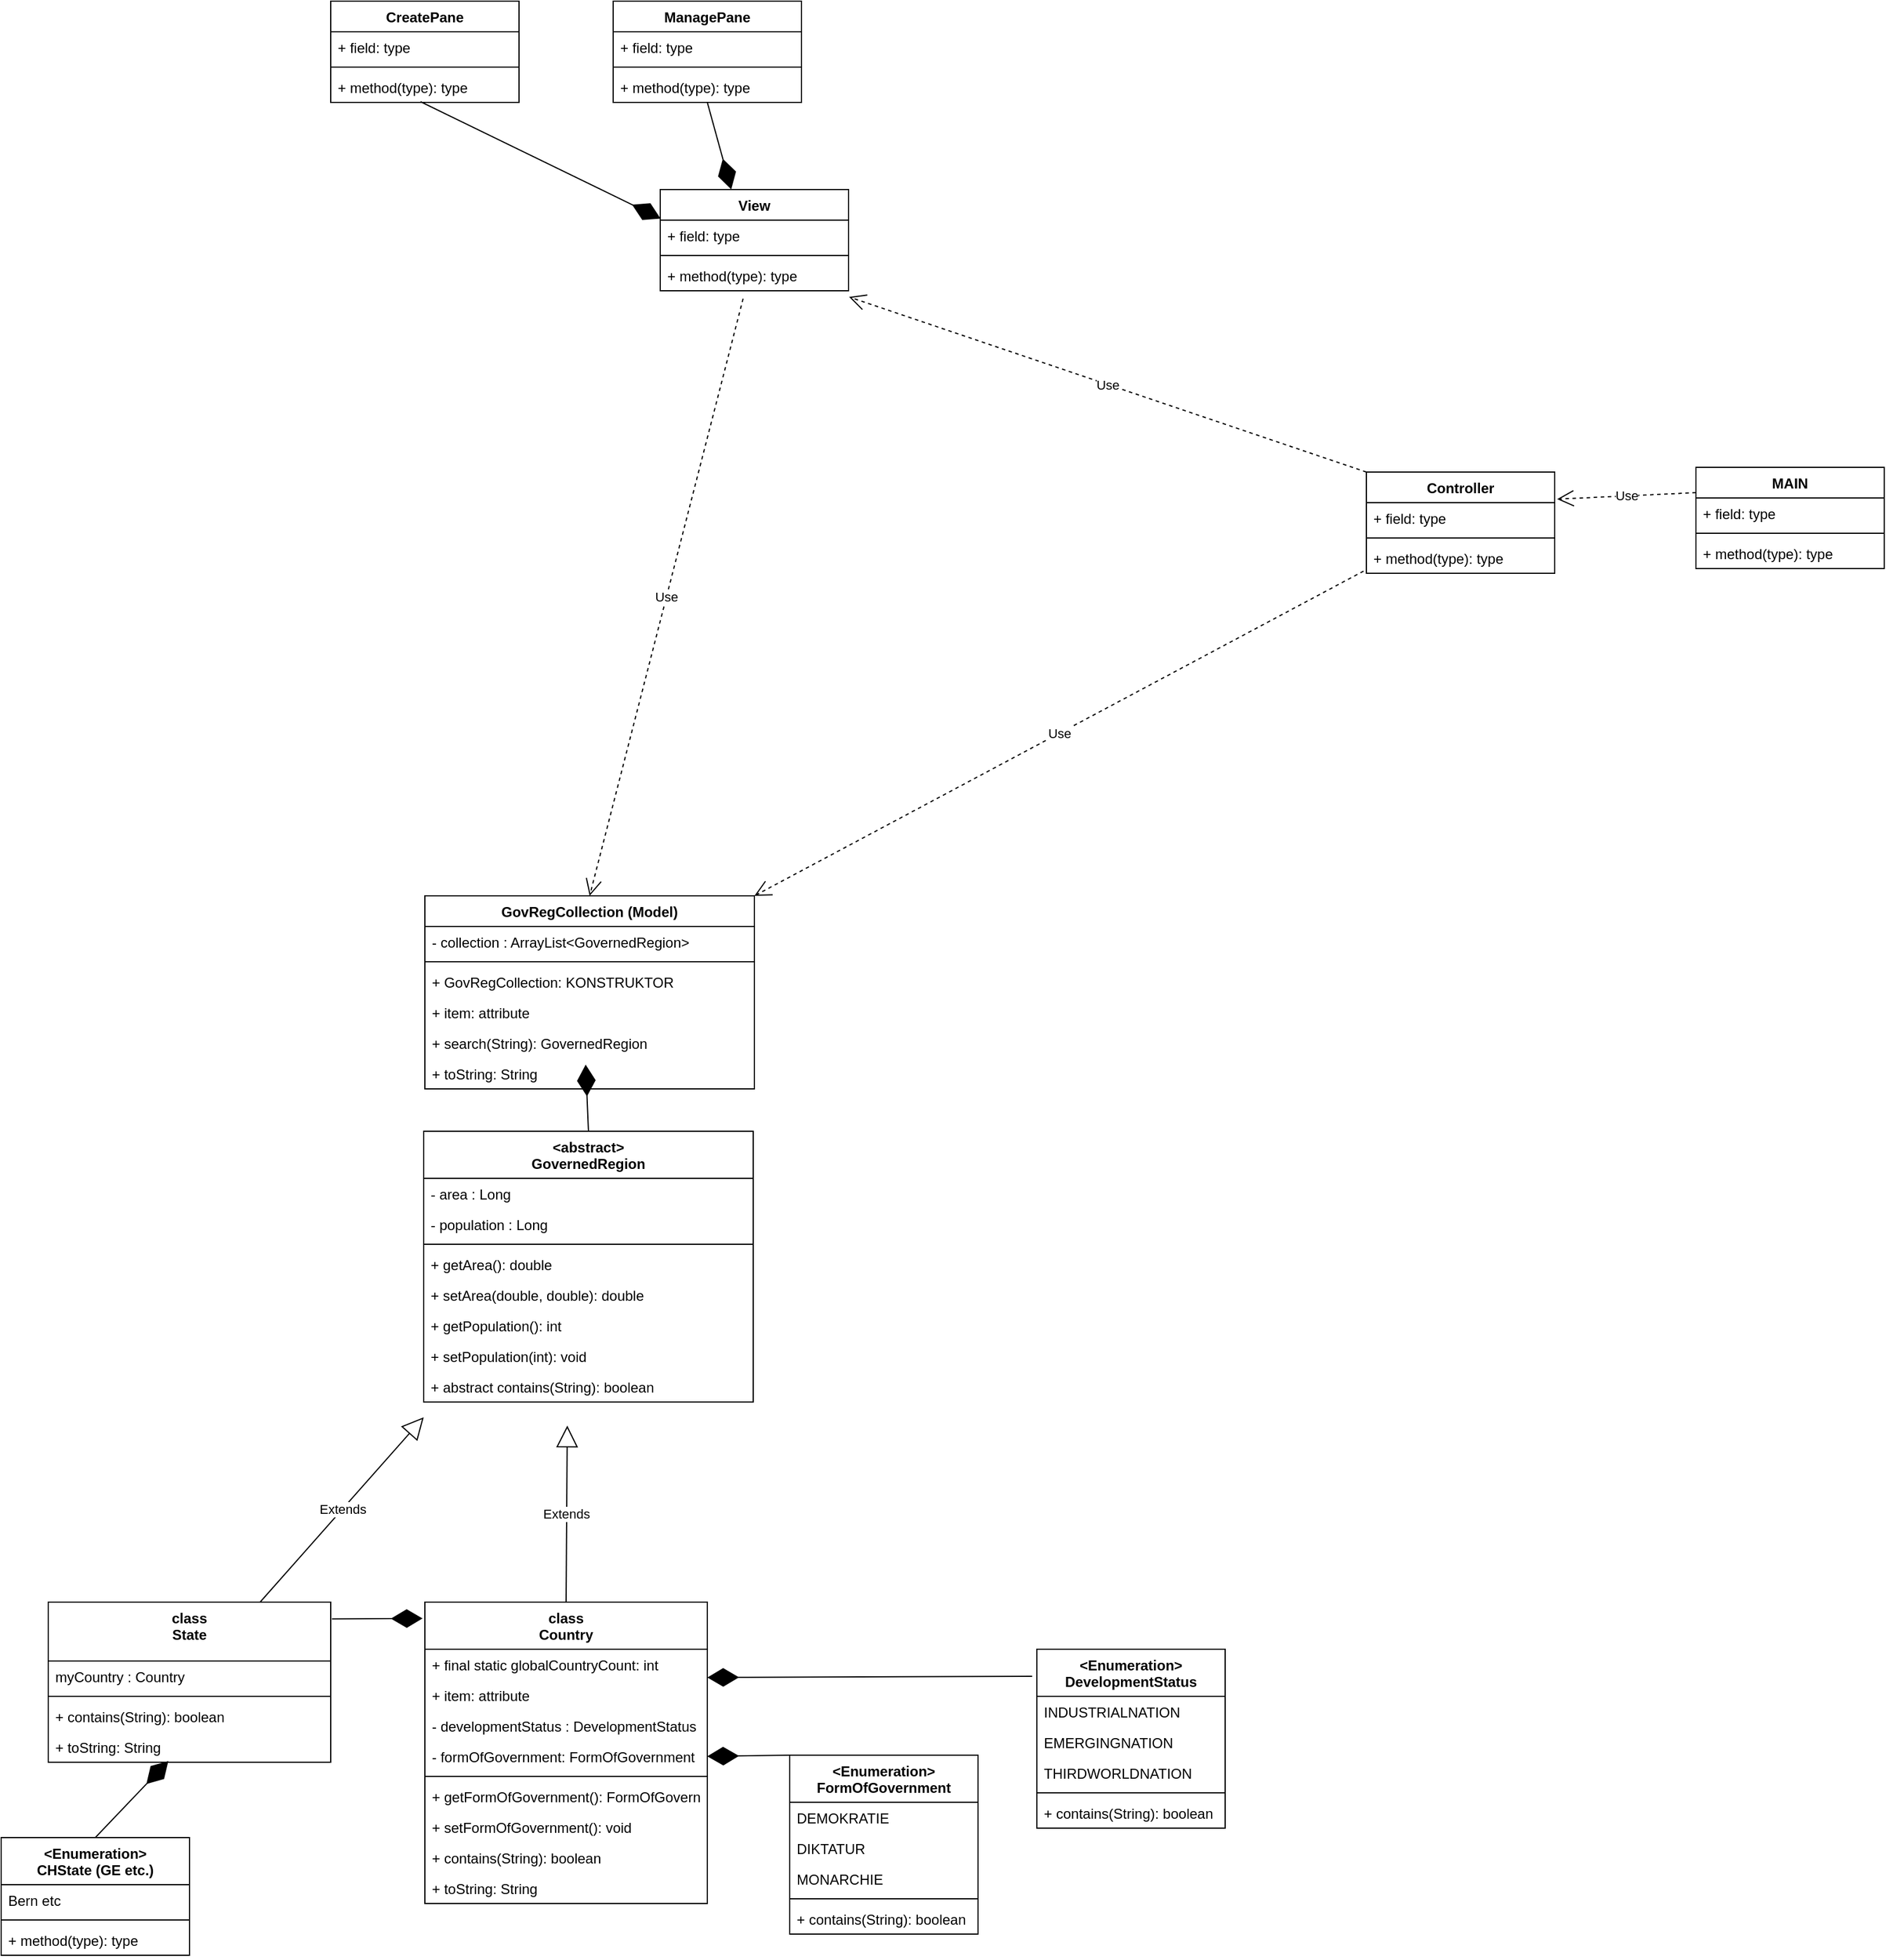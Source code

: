 <mxfile version="13.7.9" type="device" pages="2"><diagram id="H8OcEpr4eDoZcg1kyvLz" name="Page-1"><mxGraphModel dx="3555" dy="3224" grid="1" gridSize="10" guides="1" tooltips="1" connect="1" arrows="1" fold="1" page="1" pageScale="1" pageWidth="827" pageHeight="1169" math="0" shadow="0"><root><mxCell id="0"/><mxCell id="1" parent="0"/><mxCell id="SK5qnF1IGo1dJ5Q3ZzqB-13" value="" style="endArrow=diamondThin;endFill=1;endSize=24;html=1;exitX=0;exitY=0;exitDx=0;exitDy=0;entryX=1;entryY=0.5;entryDx=0;entryDy=0;" parent="1" source="SK5qnF1IGo1dJ5Q3ZzqB-9" target="SK5qnF1IGo1dJ5Q3ZzqB-22" edge="1"><mxGeometry width="160" relative="1" as="geometry"><mxPoint x="319" y="63" as="sourcePoint"/><mxPoint x="398" y="61" as="targetPoint"/></mxGeometry></mxCell><mxCell id="SK5qnF1IGo1dJ5Q3ZzqB-29" value="" style="endArrow=diamondThin;endFill=1;endSize=24;html=1;exitX=1.004;exitY=0.105;exitDx=0;exitDy=0;exitPerimeter=0;entryX=-0.008;entryY=0.054;entryDx=0;entryDy=0;entryPerimeter=0;" parent="1" source="SK5qnF1IGo1dJ5Q3ZzqB-30" target="SK5qnF1IGo1dJ5Q3ZzqB-24" edge="1"><mxGeometry width="160" relative="1" as="geometry"><mxPoint x="279" y="590" as="sourcePoint"/><mxPoint x="397" y="450" as="targetPoint"/></mxGeometry></mxCell><mxCell id="qWM3okM2QRYmUSOvXpsV-7" value="" style="endArrow=diamondThin;endFill=1;endSize=24;html=1;exitX=-0.025;exitY=0.151;exitDx=0;exitDy=0;exitPerimeter=0;entryX=1;entryY=0.25;entryDx=0;entryDy=0;" parent="1" source="qWM3okM2QRYmUSOvXpsV-1" target="SK5qnF1IGo1dJ5Q3ZzqB-24" edge="1"><mxGeometry width="160" relative="1" as="geometry"><mxPoint x="330.6" y="69.76" as="sourcePoint"/><mxPoint x="408" y="71" as="targetPoint"/></mxGeometry></mxCell><mxCell id="qWM3okM2QRYmUSOvXpsV-14" value="GovRegCollection (Model)" style="swimlane;fontStyle=1;align=center;verticalAlign=top;childLayout=stackLayout;horizontal=1;startSize=26;horizontalStack=0;resizeParent=1;resizeParentMax=0;resizeLast=0;collapsible=1;marginBottom=0;" parent="1" vertex="1"><mxGeometry x="400" y="-160" width="280" height="164" as="geometry"/></mxCell><mxCell id="qWM3okM2QRYmUSOvXpsV-15" value="- collection : ArrayList&lt;GovernedRegion&gt;" style="text;strokeColor=none;fillColor=none;align=left;verticalAlign=top;spacingLeft=4;spacingRight=4;overflow=hidden;rotatable=0;points=[[0,0.5],[1,0.5]];portConstraint=eastwest;" parent="qWM3okM2QRYmUSOvXpsV-14" vertex="1"><mxGeometry y="26" width="280" height="26" as="geometry"/></mxCell><mxCell id="qWM3okM2QRYmUSOvXpsV-16" value="" style="line;strokeWidth=1;fillColor=none;align=left;verticalAlign=middle;spacingTop=-1;spacingLeft=3;spacingRight=3;rotatable=0;labelPosition=right;points=[];portConstraint=eastwest;" parent="qWM3okM2QRYmUSOvXpsV-14" vertex="1"><mxGeometry y="52" width="280" height="8" as="geometry"/></mxCell><mxCell id="kvh-QVBoy5xvpqhIQnEI-4" value="+ GovRegCollection: KONSTRUKTOR" style="text;strokeColor=none;fillColor=none;align=left;verticalAlign=top;spacingLeft=4;spacingRight=4;overflow=hidden;rotatable=0;points=[[0,0.5],[1,0.5]];portConstraint=eastwest;" parent="qWM3okM2QRYmUSOvXpsV-14" vertex="1"><mxGeometry y="60" width="280" height="26" as="geometry"/></mxCell><mxCell id="kvh-QVBoy5xvpqhIQnEI-3" value="+ item: attribute" style="text;strokeColor=none;fillColor=none;align=left;verticalAlign=top;spacingLeft=4;spacingRight=4;overflow=hidden;rotatable=0;points=[[0,0.5],[1,0.5]];portConstraint=eastwest;" parent="qWM3okM2QRYmUSOvXpsV-14" vertex="1"><mxGeometry y="86" width="280" height="26" as="geometry"/></mxCell><mxCell id="qWM3okM2QRYmUSOvXpsV-17" value="+ search(String): GovernedRegion" style="text;strokeColor=none;fillColor=none;align=left;verticalAlign=top;spacingLeft=4;spacingRight=4;overflow=hidden;rotatable=0;points=[[0,0.5],[1,0.5]];portConstraint=eastwest;" parent="qWM3okM2QRYmUSOvXpsV-14" vertex="1"><mxGeometry y="112" width="280" height="26" as="geometry"/></mxCell><mxCell id="kvh-QVBoy5xvpqhIQnEI-2" value="+ toString: String" style="text;strokeColor=none;fillColor=none;align=left;verticalAlign=top;spacingLeft=4;spacingRight=4;overflow=hidden;rotatable=0;points=[[0,0.5],[1,0.5]];portConstraint=eastwest;" parent="qWM3okM2QRYmUSOvXpsV-14" vertex="1"><mxGeometry y="138" width="280" height="26" as="geometry"/></mxCell><mxCell id="qWM3okM2QRYmUSOvXpsV-19" value="Controller" style="swimlane;fontStyle=1;align=center;verticalAlign=top;childLayout=stackLayout;horizontal=1;startSize=26;horizontalStack=0;resizeParent=1;resizeParentMax=0;resizeLast=0;collapsible=1;marginBottom=0;" parent="1" vertex="1"><mxGeometry x="1200" y="-520" width="160" height="86" as="geometry"/></mxCell><mxCell id="qWM3okM2QRYmUSOvXpsV-20" value="+ field: type" style="text;strokeColor=none;fillColor=none;align=left;verticalAlign=top;spacingLeft=4;spacingRight=4;overflow=hidden;rotatable=0;points=[[0,0.5],[1,0.5]];portConstraint=eastwest;" parent="qWM3okM2QRYmUSOvXpsV-19" vertex="1"><mxGeometry y="26" width="160" height="26" as="geometry"/></mxCell><mxCell id="qWM3okM2QRYmUSOvXpsV-21" value="" style="line;strokeWidth=1;fillColor=none;align=left;verticalAlign=middle;spacingTop=-1;spacingLeft=3;spacingRight=3;rotatable=0;labelPosition=right;points=[];portConstraint=eastwest;" parent="qWM3okM2QRYmUSOvXpsV-19" vertex="1"><mxGeometry y="52" width="160" height="8" as="geometry"/></mxCell><mxCell id="qWM3okM2QRYmUSOvXpsV-22" value="+ method(type): type" style="text;strokeColor=none;fillColor=none;align=left;verticalAlign=top;spacingLeft=4;spacingRight=4;overflow=hidden;rotatable=0;points=[[0,0.5],[1,0.5]];portConstraint=eastwest;" parent="qWM3okM2QRYmUSOvXpsV-19" vertex="1"><mxGeometry y="60" width="160" height="26" as="geometry"/></mxCell><mxCell id="qWM3okM2QRYmUSOvXpsV-23" value="View" style="swimlane;fontStyle=1;align=center;verticalAlign=top;childLayout=stackLayout;horizontal=1;startSize=26;horizontalStack=0;resizeParent=1;resizeParentMax=0;resizeLast=0;collapsible=1;marginBottom=0;" parent="1" vertex="1"><mxGeometry x="600" y="-760" width="160" height="86" as="geometry"/></mxCell><mxCell id="qWM3okM2QRYmUSOvXpsV-24" value="+ field: type" style="text;strokeColor=none;fillColor=none;align=left;verticalAlign=top;spacingLeft=4;spacingRight=4;overflow=hidden;rotatable=0;points=[[0,0.5],[1,0.5]];portConstraint=eastwest;" parent="qWM3okM2QRYmUSOvXpsV-23" vertex="1"><mxGeometry y="26" width="160" height="26" as="geometry"/></mxCell><mxCell id="qWM3okM2QRYmUSOvXpsV-25" value="" style="line;strokeWidth=1;fillColor=none;align=left;verticalAlign=middle;spacingTop=-1;spacingLeft=3;spacingRight=3;rotatable=0;labelPosition=right;points=[];portConstraint=eastwest;" parent="qWM3okM2QRYmUSOvXpsV-23" vertex="1"><mxGeometry y="52" width="160" height="8" as="geometry"/></mxCell><mxCell id="qWM3okM2QRYmUSOvXpsV-26" value="+ method(type): type" style="text;strokeColor=none;fillColor=none;align=left;verticalAlign=top;spacingLeft=4;spacingRight=4;overflow=hidden;rotatable=0;points=[[0,0.5],[1,0.5]];portConstraint=eastwest;" parent="qWM3okM2QRYmUSOvXpsV-23" vertex="1"><mxGeometry y="60" width="160" height="26" as="geometry"/></mxCell><mxCell id="qWM3okM2QRYmUSOvXpsV-27" value="CreatePane" style="swimlane;fontStyle=1;align=center;verticalAlign=top;childLayout=stackLayout;horizontal=1;startSize=26;horizontalStack=0;resizeParent=1;resizeParentMax=0;resizeLast=0;collapsible=1;marginBottom=0;" parent="1" vertex="1"><mxGeometry x="320" y="-920" width="160" height="86" as="geometry"/></mxCell><mxCell id="qWM3okM2QRYmUSOvXpsV-28" value="+ field: type" style="text;strokeColor=none;fillColor=none;align=left;verticalAlign=top;spacingLeft=4;spacingRight=4;overflow=hidden;rotatable=0;points=[[0,0.5],[1,0.5]];portConstraint=eastwest;" parent="qWM3okM2QRYmUSOvXpsV-27" vertex="1"><mxGeometry y="26" width="160" height="26" as="geometry"/></mxCell><mxCell id="qWM3okM2QRYmUSOvXpsV-29" value="" style="line;strokeWidth=1;fillColor=none;align=left;verticalAlign=middle;spacingTop=-1;spacingLeft=3;spacingRight=3;rotatable=0;labelPosition=right;points=[];portConstraint=eastwest;" parent="qWM3okM2QRYmUSOvXpsV-27" vertex="1"><mxGeometry y="52" width="160" height="8" as="geometry"/></mxCell><mxCell id="qWM3okM2QRYmUSOvXpsV-30" value="+ method(type): type" style="text;strokeColor=none;fillColor=none;align=left;verticalAlign=top;spacingLeft=4;spacingRight=4;overflow=hidden;rotatable=0;points=[[0,0.5],[1,0.5]];portConstraint=eastwest;" parent="qWM3okM2QRYmUSOvXpsV-27" vertex="1"><mxGeometry y="60" width="160" height="26" as="geometry"/></mxCell><mxCell id="qWM3okM2QRYmUSOvXpsV-31" value="ManagePane" style="swimlane;fontStyle=1;align=center;verticalAlign=top;childLayout=stackLayout;horizontal=1;startSize=26;horizontalStack=0;resizeParent=1;resizeParentMax=0;resizeLast=0;collapsible=1;marginBottom=0;" parent="1" vertex="1"><mxGeometry x="560" y="-920" width="160" height="86" as="geometry"/></mxCell><mxCell id="qWM3okM2QRYmUSOvXpsV-32" value="+ field: type" style="text;strokeColor=none;fillColor=none;align=left;verticalAlign=top;spacingLeft=4;spacingRight=4;overflow=hidden;rotatable=0;points=[[0,0.5],[1,0.5]];portConstraint=eastwest;" parent="qWM3okM2QRYmUSOvXpsV-31" vertex="1"><mxGeometry y="26" width="160" height="26" as="geometry"/></mxCell><mxCell id="qWM3okM2QRYmUSOvXpsV-33" value="" style="line;strokeWidth=1;fillColor=none;align=left;verticalAlign=middle;spacingTop=-1;spacingLeft=3;spacingRight=3;rotatable=0;labelPosition=right;points=[];portConstraint=eastwest;" parent="qWM3okM2QRYmUSOvXpsV-31" vertex="1"><mxGeometry y="52" width="160" height="8" as="geometry"/></mxCell><mxCell id="qWM3okM2QRYmUSOvXpsV-34" value="+ method(type): type" style="text;strokeColor=none;fillColor=none;align=left;verticalAlign=top;spacingLeft=4;spacingRight=4;overflow=hidden;rotatable=0;points=[[0,0.5],[1,0.5]];portConstraint=eastwest;" parent="qWM3okM2QRYmUSOvXpsV-31" vertex="1"><mxGeometry y="60" width="160" height="26" as="geometry"/></mxCell><mxCell id="qWM3okM2QRYmUSOvXpsV-51" value="Use" style="endArrow=open;endSize=12;dashed=1;html=1;entryX=1.003;entryY=1.203;entryDx=0;entryDy=0;entryPerimeter=0;exitX=0;exitY=0;exitDx=0;exitDy=0;" parent="1" source="qWM3okM2QRYmUSOvXpsV-19" target="qWM3okM2QRYmUSOvXpsV-26" edge="1"><mxGeometry width="160" relative="1" as="geometry"><mxPoint x="670" y="-530" as="sourcePoint"/><mxPoint x="830" y="-530" as="targetPoint"/></mxGeometry></mxCell><mxCell id="qWM3okM2QRYmUSOvXpsV-52" value="Use" style="endArrow=open;endSize=12;dashed=1;html=1;entryX=0.5;entryY=0;entryDx=0;entryDy=0;exitX=0.44;exitY=1.258;exitDx=0;exitDy=0;exitPerimeter=0;" parent="1" source="qWM3okM2QRYmUSOvXpsV-26" target="qWM3okM2QRYmUSOvXpsV-14" edge="1"><mxGeometry width="160" relative="1" as="geometry"><mxPoint x="670" y="-530" as="sourcePoint"/><mxPoint x="830" y="-530" as="targetPoint"/></mxGeometry></mxCell><mxCell id="qWM3okM2QRYmUSOvXpsV-54" value="Use" style="endArrow=open;endSize=12;dashed=1;html=1;entryX=1;entryY=0;entryDx=0;entryDy=0;exitX=-0.015;exitY=0.929;exitDx=0;exitDy=0;exitPerimeter=0;" parent="1" source="qWM3okM2QRYmUSOvXpsV-22" target="qWM3okM2QRYmUSOvXpsV-14" edge="1"><mxGeometry width="160" relative="1" as="geometry"><mxPoint x="1210" y="-510" as="sourcePoint"/><mxPoint x="770.48" y="-658.722" as="targetPoint"/></mxGeometry></mxCell><mxCell id="qWM3okM2QRYmUSOvXpsV-59" value="MAIN" style="swimlane;fontStyle=1;align=center;verticalAlign=top;childLayout=stackLayout;horizontal=1;startSize=26;horizontalStack=0;resizeParent=1;resizeParentMax=0;resizeLast=0;collapsible=1;marginBottom=0;" parent="1" vertex="1"><mxGeometry x="1480" y="-524" width="160" height="86" as="geometry"/></mxCell><mxCell id="qWM3okM2QRYmUSOvXpsV-60" value="+ field: type" style="text;strokeColor=none;fillColor=none;align=left;verticalAlign=top;spacingLeft=4;spacingRight=4;overflow=hidden;rotatable=0;points=[[0,0.5],[1,0.5]];portConstraint=eastwest;" parent="qWM3okM2QRYmUSOvXpsV-59" vertex="1"><mxGeometry y="26" width="160" height="26" as="geometry"/></mxCell><mxCell id="qWM3okM2QRYmUSOvXpsV-61" value="" style="line;strokeWidth=1;fillColor=none;align=left;verticalAlign=middle;spacingTop=-1;spacingLeft=3;spacingRight=3;rotatable=0;labelPosition=right;points=[];portConstraint=eastwest;" parent="qWM3okM2QRYmUSOvXpsV-59" vertex="1"><mxGeometry y="52" width="160" height="8" as="geometry"/></mxCell><mxCell id="qWM3okM2QRYmUSOvXpsV-62" value="+ method(type): type" style="text;strokeColor=none;fillColor=none;align=left;verticalAlign=top;spacingLeft=4;spacingRight=4;overflow=hidden;rotatable=0;points=[[0,0.5],[1,0.5]];portConstraint=eastwest;" parent="qWM3okM2QRYmUSOvXpsV-59" vertex="1"><mxGeometry y="60" width="160" height="26" as="geometry"/></mxCell><mxCell id="qWM3okM2QRYmUSOvXpsV-63" value="Use" style="endArrow=open;endSize=12;dashed=1;html=1;entryX=1.013;entryY=-0.115;entryDx=0;entryDy=0;exitX=0;exitY=0.25;exitDx=0;exitDy=0;entryPerimeter=0;" parent="1" source="qWM3okM2QRYmUSOvXpsV-59" target="qWM3okM2QRYmUSOvXpsV-20" edge="1"><mxGeometry width="160" relative="1" as="geometry"><mxPoint x="1207.6" y="-425.846" as="sourcePoint"/><mxPoint x="690" y="-150" as="targetPoint"/></mxGeometry></mxCell><mxCell id="qWM3okM2QRYmUSOvXpsV-69" value="" style="endArrow=diamondThin;endFill=1;endSize=24;html=1;exitX=0.477;exitY=0.976;exitDx=0;exitDy=0;exitPerimeter=0;entryX=0.002;entryY=-0.05;entryDx=0;entryDy=0;entryPerimeter=0;" parent="1" source="qWM3okM2QRYmUSOvXpsV-30" target="qWM3okM2QRYmUSOvXpsV-24" edge="1"><mxGeometry width="160" relative="1" as="geometry"><mxPoint x="926.0" y="-788.918" as="sourcePoint"/><mxPoint x="850" y="-790.002" as="targetPoint"/></mxGeometry></mxCell><mxCell id="qWM3okM2QRYmUSOvXpsV-70" value="" style="endArrow=diamondThin;endFill=1;endSize=24;html=1;exitX=0.5;exitY=1;exitDx=0;exitDy=0;entryX=0.377;entryY=-0.002;entryDx=0;entryDy=0;entryPerimeter=0;" parent="1" source="qWM3okM2QRYmUSOvXpsV-31" target="qWM3okM2QRYmUSOvXpsV-23" edge="1"><mxGeometry width="160" relative="1" as="geometry"><mxPoint x="936.0" y="-778.918" as="sourcePoint"/><mxPoint x="860" y="-780.002" as="targetPoint"/></mxGeometry></mxCell><mxCell id="SK5qnF1IGo1dJ5Q3ZzqB-17" value="&lt;abstract&gt;&#10;GovernedRegion" style="swimlane;fontStyle=1;align=center;verticalAlign=top;childLayout=stackLayout;horizontal=1;startSize=40;horizontalStack=0;resizeParent=1;resizeParentMax=0;resizeLast=0;collapsible=1;marginBottom=0;" parent="1" vertex="1"><mxGeometry x="399" y="40" width="280" height="230" as="geometry"/></mxCell><mxCell id="SK5qnF1IGo1dJ5Q3ZzqB-18" value="- area : Long" style="text;strokeColor=none;fillColor=none;align=left;verticalAlign=top;spacingLeft=4;spacingRight=4;overflow=hidden;rotatable=0;points=[[0,0.5],[1,0.5]];portConstraint=eastwest;" parent="SK5qnF1IGo1dJ5Q3ZzqB-17" vertex="1"><mxGeometry y="40" width="280" height="26" as="geometry"/></mxCell><mxCell id="SK5qnF1IGo1dJ5Q3ZzqB-21" value="- population : Long" style="text;strokeColor=none;fillColor=none;align=left;verticalAlign=top;spacingLeft=4;spacingRight=4;overflow=hidden;rotatable=0;points=[[0,0.5],[1,0.5]];portConstraint=eastwest;" parent="SK5qnF1IGo1dJ5Q3ZzqB-17" vertex="1"><mxGeometry y="66" width="280" height="26" as="geometry"/></mxCell><mxCell id="SK5qnF1IGo1dJ5Q3ZzqB-19" value="" style="line;strokeWidth=1;fillColor=none;align=left;verticalAlign=middle;spacingTop=-1;spacingLeft=3;spacingRight=3;rotatable=0;labelPosition=right;points=[];portConstraint=eastwest;" parent="SK5qnF1IGo1dJ5Q3ZzqB-17" vertex="1"><mxGeometry y="92" width="280" height="8" as="geometry"/></mxCell><mxCell id="SK5qnF1IGo1dJ5Q3ZzqB-20" value="+ getArea(): double" style="text;strokeColor=none;fillColor=none;align=left;verticalAlign=top;spacingLeft=4;spacingRight=4;overflow=hidden;rotatable=0;points=[[0,0.5],[1,0.5]];portConstraint=eastwest;" parent="SK5qnF1IGo1dJ5Q3ZzqB-17" vertex="1"><mxGeometry y="100" width="280" height="26" as="geometry"/></mxCell><mxCell id="SK5qnF1IGo1dJ5Q3ZzqB-37" value="+ setArea(double, double): double" style="text;strokeColor=none;fillColor=none;align=left;verticalAlign=top;spacingLeft=4;spacingRight=4;overflow=hidden;rotatable=0;points=[[0,0.5],[1,0.5]];portConstraint=eastwest;" parent="SK5qnF1IGo1dJ5Q3ZzqB-17" vertex="1"><mxGeometry y="126" width="280" height="26" as="geometry"/></mxCell><mxCell id="SK5qnF1IGo1dJ5Q3ZzqB-35" value="+ getPopulation(): int" style="text;strokeColor=none;fillColor=none;align=left;verticalAlign=top;spacingLeft=4;spacingRight=4;overflow=hidden;rotatable=0;points=[[0,0.5],[1,0.5]];portConstraint=eastwest;" parent="SK5qnF1IGo1dJ5Q3ZzqB-17" vertex="1"><mxGeometry y="152" width="280" height="26" as="geometry"/></mxCell><mxCell id="SK5qnF1IGo1dJ5Q3ZzqB-38" value="+ setPopulation(int): void" style="text;strokeColor=none;fillColor=none;align=left;verticalAlign=top;spacingLeft=4;spacingRight=4;overflow=hidden;rotatable=0;points=[[0,0.5],[1,0.5]];portConstraint=eastwest;" parent="SK5qnF1IGo1dJ5Q3ZzqB-17" vertex="1"><mxGeometry y="178" width="280" height="26" as="geometry"/></mxCell><mxCell id="GYtPB2DpcPlWhXjri6Zu-8" value="+ abstract contains(String): boolean" style="text;strokeColor=none;fillColor=none;align=left;verticalAlign=top;spacingLeft=4;spacingRight=4;overflow=hidden;rotatable=0;points=[[0,0.5],[1,0.5]];portConstraint=eastwest;" parent="SK5qnF1IGo1dJ5Q3ZzqB-17" vertex="1"><mxGeometry y="204" width="280" height="26" as="geometry"/></mxCell><mxCell id="x-mevXTUWLSebY_53SXq-1" value="Extends" style="endArrow=block;endSize=16;endFill=0;html=1;exitX=0.75;exitY=0;exitDx=0;exitDy=0;entryX=0;entryY=0.5;entryDx=0;entryDy=0;" parent="1" source="SK5qnF1IGo1dJ5Q3ZzqB-30" edge="1"><mxGeometry width="160" relative="1" as="geometry"><mxPoint x="529" y="450" as="sourcePoint"/><mxPoint x="399" y="283" as="targetPoint"/></mxGeometry></mxCell><mxCell id="SK5qnF1IGo1dJ5Q3ZzqB-28" value="Extends" style="endArrow=block;endSize=16;endFill=0;html=1;exitX=0.5;exitY=0;exitDx=0;exitDy=0;" parent="1" source="SK5qnF1IGo1dJ5Q3ZzqB-24" edge="1"><mxGeometry width="160" relative="1" as="geometry"><mxPoint x="269" y="130" as="sourcePoint"/><mxPoint x="521" y="290" as="targetPoint"/></mxGeometry></mxCell><mxCell id="2hT5pjY3FuDbLZYfjSRz-1" value="" style="endArrow=diamondThin;endFill=1;endSize=24;html=1;exitX=0.5;exitY=0;exitDx=0;exitDy=0;entryX=0.488;entryY=1.209;entryDx=0;entryDy=0;entryPerimeter=0;" parent="1" source="SK5qnF1IGo1dJ5Q3ZzqB-17" target="qWM3okM2QRYmUSOvXpsV-17" edge="1"><mxGeometry width="160" relative="1" as="geometry"><mxPoint x="726" y="392.952" as="sourcePoint"/><mxPoint x="649" y="494.5" as="targetPoint"/></mxGeometry></mxCell><mxCell id="oGAA-581ND0ToQZ7tnBY-7" value="" style="endArrow=diamondThin;endFill=1;endSize=24;html=1;entryX=0.425;entryY=0.962;entryDx=0;entryDy=0;entryPerimeter=0;exitX=0.5;exitY=0;exitDx=0;exitDy=0;" parent="1" source="oGAA-581ND0ToQZ7tnBY-1" target="GYtPB2DpcPlWhXjri6Zu-6" edge="1"><mxGeometry width="160" relative="1" as="geometry"><mxPoint x="730" y="530" as="sourcePoint"/><mxPoint x="649" y="529" as="targetPoint"/><Array as="points"/></mxGeometry></mxCell><mxCell id="oGAA-581ND0ToQZ7tnBY-1" value="&lt;Enumeration&gt;&#10;CHState (GE etc.)&#10;" style="swimlane;fontStyle=1;align=center;verticalAlign=top;childLayout=stackLayout;horizontal=1;startSize=40;horizontalStack=0;resizeParent=1;resizeParentMax=0;resizeLast=0;collapsible=1;marginBottom=0;" parent="1" vertex="1"><mxGeometry x="40" y="640" width="160" height="100" as="geometry"/></mxCell><mxCell id="oGAA-581ND0ToQZ7tnBY-3" value="Bern etc" style="text;strokeColor=none;fillColor=none;align=left;verticalAlign=top;spacingLeft=4;spacingRight=4;overflow=hidden;rotatable=0;points=[[0,0.5],[1,0.5]];portConstraint=eastwest;" parent="oGAA-581ND0ToQZ7tnBY-1" vertex="1"><mxGeometry y="40" width="160" height="26" as="geometry"/></mxCell><mxCell id="oGAA-581ND0ToQZ7tnBY-5" value="" style="line;strokeWidth=1;fillColor=none;align=left;verticalAlign=middle;spacingTop=-1;spacingLeft=3;spacingRight=3;rotatable=0;labelPosition=right;points=[];portConstraint=eastwest;" parent="oGAA-581ND0ToQZ7tnBY-1" vertex="1"><mxGeometry y="66" width="160" height="8" as="geometry"/></mxCell><mxCell id="oGAA-581ND0ToQZ7tnBY-6" value="+ method(type): type" style="text;strokeColor=none;fillColor=none;align=left;verticalAlign=top;spacingLeft=4;spacingRight=4;overflow=hidden;rotatable=0;points=[[0,0.5],[1,0.5]];portConstraint=eastwest;" parent="oGAA-581ND0ToQZ7tnBY-1" vertex="1"><mxGeometry y="74" width="160" height="26" as="geometry"/></mxCell><mxCell id="SK5qnF1IGo1dJ5Q3ZzqB-30" value="class&#10;State" style="swimlane;fontStyle=1;align=center;verticalAlign=top;childLayout=stackLayout;horizontal=1;startSize=50;horizontalStack=0;resizeParent=1;resizeParentMax=0;resizeLast=0;collapsible=1;marginBottom=0;" parent="1" vertex="1"><mxGeometry x="80" y="440" width="240" height="136" as="geometry"/></mxCell><mxCell id="DMxHNco3kfi-1n_T6n-9-22" value="myCountry : Country" style="text;strokeColor=none;fillColor=none;align=left;verticalAlign=top;spacingLeft=4;spacingRight=4;overflow=hidden;rotatable=0;points=[[0,0.5],[1,0.5]];portConstraint=eastwest;" parent="SK5qnF1IGo1dJ5Q3ZzqB-30" vertex="1"><mxGeometry y="50" width="240" height="26" as="geometry"/></mxCell><mxCell id="SK5qnF1IGo1dJ5Q3ZzqB-32" value="" style="line;strokeWidth=1;fillColor=none;align=left;verticalAlign=middle;spacingTop=-1;spacingLeft=3;spacingRight=3;rotatable=0;labelPosition=right;points=[];portConstraint=eastwest;" parent="SK5qnF1IGo1dJ5Q3ZzqB-30" vertex="1"><mxGeometry y="76" width="240" height="8" as="geometry"/></mxCell><mxCell id="SK5qnF1IGo1dJ5Q3ZzqB-33" value="+ contains(String): boolean" style="text;strokeColor=none;fillColor=none;align=left;verticalAlign=top;spacingLeft=4;spacingRight=4;overflow=hidden;rotatable=0;points=[[0,0.5],[1,0.5]];portConstraint=eastwest;" parent="SK5qnF1IGo1dJ5Q3ZzqB-30" vertex="1"><mxGeometry y="84" width="240" height="26" as="geometry"/></mxCell><mxCell id="GYtPB2DpcPlWhXjri6Zu-6" value="+ toString: String" style="text;strokeColor=none;fillColor=none;align=left;verticalAlign=top;spacingLeft=4;spacingRight=4;overflow=hidden;rotatable=0;points=[[0,0.5],[1,0.5]];portConstraint=eastwest;" parent="SK5qnF1IGo1dJ5Q3ZzqB-30" vertex="1"><mxGeometry y="110" width="240" height="26" as="geometry"/></mxCell><mxCell id="SK5qnF1IGo1dJ5Q3ZzqB-24" value="class&#10;Country" style="swimlane;fontStyle=1;align=center;verticalAlign=top;childLayout=stackLayout;horizontal=1;startSize=40;horizontalStack=0;resizeParent=1;resizeParentMax=0;resizeLast=0;collapsible=1;marginBottom=0;" parent="1" vertex="1"><mxGeometry x="400" y="440" width="240" height="256" as="geometry"/></mxCell><mxCell id="K93EVBAsS2ZhQurTrRQX-1" value="+ final static globalCountryCount: int" style="text;strokeColor=none;fillColor=none;align=left;verticalAlign=top;spacingLeft=4;spacingRight=4;overflow=hidden;rotatable=0;points=[[0,0.5],[1,0.5]];portConstraint=eastwest;" parent="SK5qnF1IGo1dJ5Q3ZzqB-24" vertex="1"><mxGeometry y="40" width="240" height="26" as="geometry"/></mxCell><mxCell id="kvh-QVBoy5xvpqhIQnEI-1" value="+ item: attribute" style="text;strokeColor=none;fillColor=none;align=left;verticalAlign=top;spacingLeft=4;spacingRight=4;overflow=hidden;rotatable=0;points=[[0,0.5],[1,0.5]];portConstraint=eastwest;" parent="SK5qnF1IGo1dJ5Q3ZzqB-24" vertex="1"><mxGeometry y="66" width="240" height="26" as="geometry"/></mxCell><mxCell id="SK5qnF1IGo1dJ5Q3ZzqB-23" value="- developmentStatus : DevelopmentStatus&#10;" style="text;strokeColor=none;fillColor=none;align=left;verticalAlign=top;spacingLeft=4;spacingRight=4;overflow=hidden;rotatable=0;points=[[0,0.5],[1,0.5]];portConstraint=eastwest;" parent="SK5qnF1IGo1dJ5Q3ZzqB-24" vertex="1"><mxGeometry y="92" width="240" height="26" as="geometry"/></mxCell><mxCell id="SK5qnF1IGo1dJ5Q3ZzqB-22" value="- formOfGovernment: FormOfGovernment&#10;" style="text;strokeColor=none;fillColor=none;align=left;verticalAlign=top;spacingLeft=4;spacingRight=4;overflow=hidden;rotatable=0;points=[[0,0.5],[1,0.5]];portConstraint=eastwest;" parent="SK5qnF1IGo1dJ5Q3ZzqB-24" vertex="1"><mxGeometry y="118" width="240" height="26" as="geometry"/></mxCell><mxCell id="SK5qnF1IGo1dJ5Q3ZzqB-26" value="" style="line;strokeWidth=1;fillColor=none;align=left;verticalAlign=middle;spacingTop=-1;spacingLeft=3;spacingRight=3;rotatable=0;labelPosition=right;points=[];portConstraint=eastwest;" parent="SK5qnF1IGo1dJ5Q3ZzqB-24" vertex="1"><mxGeometry y="144" width="240" height="8" as="geometry"/></mxCell><mxCell id="SK5qnF1IGo1dJ5Q3ZzqB-34" value="+ getFormOfGovernment(): FormOfGovernment" style="text;strokeColor=none;fillColor=none;align=left;verticalAlign=top;spacingLeft=4;spacingRight=4;overflow=hidden;rotatable=0;points=[[0,0.5],[1,0.5]];portConstraint=eastwest;" parent="SK5qnF1IGo1dJ5Q3ZzqB-24" vertex="1"><mxGeometry y="152" width="240" height="26" as="geometry"/></mxCell><mxCell id="SK5qnF1IGo1dJ5Q3ZzqB-39" value="+ setFormOfGovernment(): void" style="text;strokeColor=none;fillColor=none;align=left;verticalAlign=top;spacingLeft=4;spacingRight=4;overflow=hidden;rotatable=0;points=[[0,0.5],[1,0.5]];portConstraint=eastwest;" parent="SK5qnF1IGo1dJ5Q3ZzqB-24" vertex="1"><mxGeometry y="178" width="240" height="26" as="geometry"/></mxCell><mxCell id="SK5qnF1IGo1dJ5Q3ZzqB-27" value="+ contains(String): boolean" style="text;strokeColor=none;fillColor=none;align=left;verticalAlign=top;spacingLeft=4;spacingRight=4;overflow=hidden;rotatable=0;points=[[0,0.5],[1,0.5]];portConstraint=eastwest;" parent="SK5qnF1IGo1dJ5Q3ZzqB-24" vertex="1"><mxGeometry y="204" width="240" height="26" as="geometry"/></mxCell><mxCell id="GYtPB2DpcPlWhXjri6Zu-10" value="+ toString: String" style="text;strokeColor=none;fillColor=none;align=left;verticalAlign=top;spacingLeft=4;spacingRight=4;overflow=hidden;rotatable=0;points=[[0,0.5],[1,0.5]];portConstraint=eastwest;" parent="SK5qnF1IGo1dJ5Q3ZzqB-24" vertex="1"><mxGeometry y="230" width="240" height="26" as="geometry"/></mxCell><mxCell id="SK5qnF1IGo1dJ5Q3ZzqB-9" value="&lt;Enumeration&gt;&#10;FormOfGovernment&#10;" style="swimlane;fontStyle=1;align=center;verticalAlign=top;childLayout=stackLayout;horizontal=1;startSize=40;horizontalStack=0;resizeParent=1;resizeParentMax=0;resizeLast=0;collapsible=1;marginBottom=0;" parent="1" vertex="1"><mxGeometry x="710" y="570" width="160" height="152" as="geometry"/></mxCell><mxCell id="SK5qnF1IGo1dJ5Q3ZzqB-10" value="DEMOKRATIE" style="text;strokeColor=none;fillColor=none;align=left;verticalAlign=top;spacingLeft=4;spacingRight=4;overflow=hidden;rotatable=0;points=[[0,0.5],[1,0.5]];portConstraint=eastwest;" parent="SK5qnF1IGo1dJ5Q3ZzqB-9" vertex="1"><mxGeometry y="40" width="160" height="26" as="geometry"/></mxCell><mxCell id="SK5qnF1IGo1dJ5Q3ZzqB-14" value="DIKTATUR" style="text;strokeColor=none;fillColor=none;align=left;verticalAlign=top;spacingLeft=4;spacingRight=4;overflow=hidden;rotatable=0;points=[[0,0.5],[1,0.5]];portConstraint=eastwest;" parent="SK5qnF1IGo1dJ5Q3ZzqB-9" vertex="1"><mxGeometry y="66" width="160" height="26" as="geometry"/></mxCell><mxCell id="SK5qnF1IGo1dJ5Q3ZzqB-15" value="MONARCHIE" style="text;strokeColor=none;fillColor=none;align=left;verticalAlign=top;spacingLeft=4;spacingRight=4;overflow=hidden;rotatable=0;points=[[0,0.5],[1,0.5]];portConstraint=eastwest;" parent="SK5qnF1IGo1dJ5Q3ZzqB-9" vertex="1"><mxGeometry y="92" width="160" height="26" as="geometry"/></mxCell><mxCell id="SK5qnF1IGo1dJ5Q3ZzqB-11" value="" style="line;strokeWidth=1;fillColor=none;align=left;verticalAlign=middle;spacingTop=-1;spacingLeft=3;spacingRight=3;rotatable=0;labelPosition=right;points=[];portConstraint=eastwest;" parent="SK5qnF1IGo1dJ5Q3ZzqB-9" vertex="1"><mxGeometry y="118" width="160" height="8" as="geometry"/></mxCell><mxCell id="SK5qnF1IGo1dJ5Q3ZzqB-12" value="+ contains(String): boolean" style="text;strokeColor=none;fillColor=none;align=left;verticalAlign=top;spacingLeft=4;spacingRight=4;overflow=hidden;rotatable=0;points=[[0,0.5],[1,0.5]];portConstraint=eastwest;" parent="SK5qnF1IGo1dJ5Q3ZzqB-9" vertex="1"><mxGeometry y="126" width="160" height="26" as="geometry"/></mxCell><mxCell id="qWM3okM2QRYmUSOvXpsV-1" value="&lt;Enumeration&gt;&#10;DevelopmentStatus&#10;" style="swimlane;fontStyle=1;align=center;verticalAlign=top;childLayout=stackLayout;horizontal=1;startSize=40;horizontalStack=0;resizeParent=1;resizeParentMax=0;resizeLast=0;collapsible=1;marginBottom=0;" parent="1" vertex="1"><mxGeometry x="920" y="480" width="160" height="152" as="geometry"/></mxCell><mxCell id="qWM3okM2QRYmUSOvXpsV-2" value="INDUSTRIALNATION" style="text;strokeColor=none;fillColor=none;align=left;verticalAlign=top;spacingLeft=4;spacingRight=4;overflow=hidden;rotatable=0;points=[[0,0.5],[1,0.5]];portConstraint=eastwest;" parent="qWM3okM2QRYmUSOvXpsV-1" vertex="1"><mxGeometry y="40" width="160" height="26" as="geometry"/></mxCell><mxCell id="qWM3okM2QRYmUSOvXpsV-3" value="EMERGINGNATION" style="text;strokeColor=none;fillColor=none;align=left;verticalAlign=top;spacingLeft=4;spacingRight=4;overflow=hidden;rotatable=0;points=[[0,0.5],[1,0.5]];portConstraint=eastwest;" parent="qWM3okM2QRYmUSOvXpsV-1" vertex="1"><mxGeometry y="66" width="160" height="26" as="geometry"/></mxCell><mxCell id="qWM3okM2QRYmUSOvXpsV-4" value="THIRDWORLDNATION" style="text;strokeColor=none;fillColor=none;align=left;verticalAlign=top;spacingLeft=4;spacingRight=4;overflow=hidden;rotatable=0;points=[[0,0.5],[1,0.5]];portConstraint=eastwest;" parent="qWM3okM2QRYmUSOvXpsV-1" vertex="1"><mxGeometry y="92" width="160" height="26" as="geometry"/></mxCell><mxCell id="qWM3okM2QRYmUSOvXpsV-5" value="" style="line;strokeWidth=1;fillColor=none;align=left;verticalAlign=middle;spacingTop=-1;spacingLeft=3;spacingRight=3;rotatable=0;labelPosition=right;points=[];portConstraint=eastwest;" parent="qWM3okM2QRYmUSOvXpsV-1" vertex="1"><mxGeometry y="118" width="160" height="8" as="geometry"/></mxCell><mxCell id="qWM3okM2QRYmUSOvXpsV-6" value="+ contains(String): boolean" style="text;strokeColor=none;fillColor=none;align=left;verticalAlign=top;spacingLeft=4;spacingRight=4;overflow=hidden;rotatable=0;points=[[0,0.5],[1,0.5]];portConstraint=eastwest;" parent="qWM3okM2QRYmUSOvXpsV-1" vertex="1"><mxGeometry y="126" width="160" height="26" as="geometry"/></mxCell></root></mxGraphModel></diagram><diagram id="0zKlmAdU6V4pm4Y4_CC0" name="Search"><mxGraphModel dx="1086" dy="806" grid="1" gridSize="10" guides="1" tooltips="1" connect="1" arrows="1" fold="1" page="1" pageScale="1" pageWidth="827" pageHeight="1169" math="0" shadow="0"><root><mxCell id="z2cuJ2OzOCGrs9QNrmgA-0"/><mxCell id="z2cuJ2OzOCGrs9QNrmgA-1" parent="z2cuJ2OzOCGrs9QNrmgA-0"/></root></mxGraphModel></diagram></mxfile>